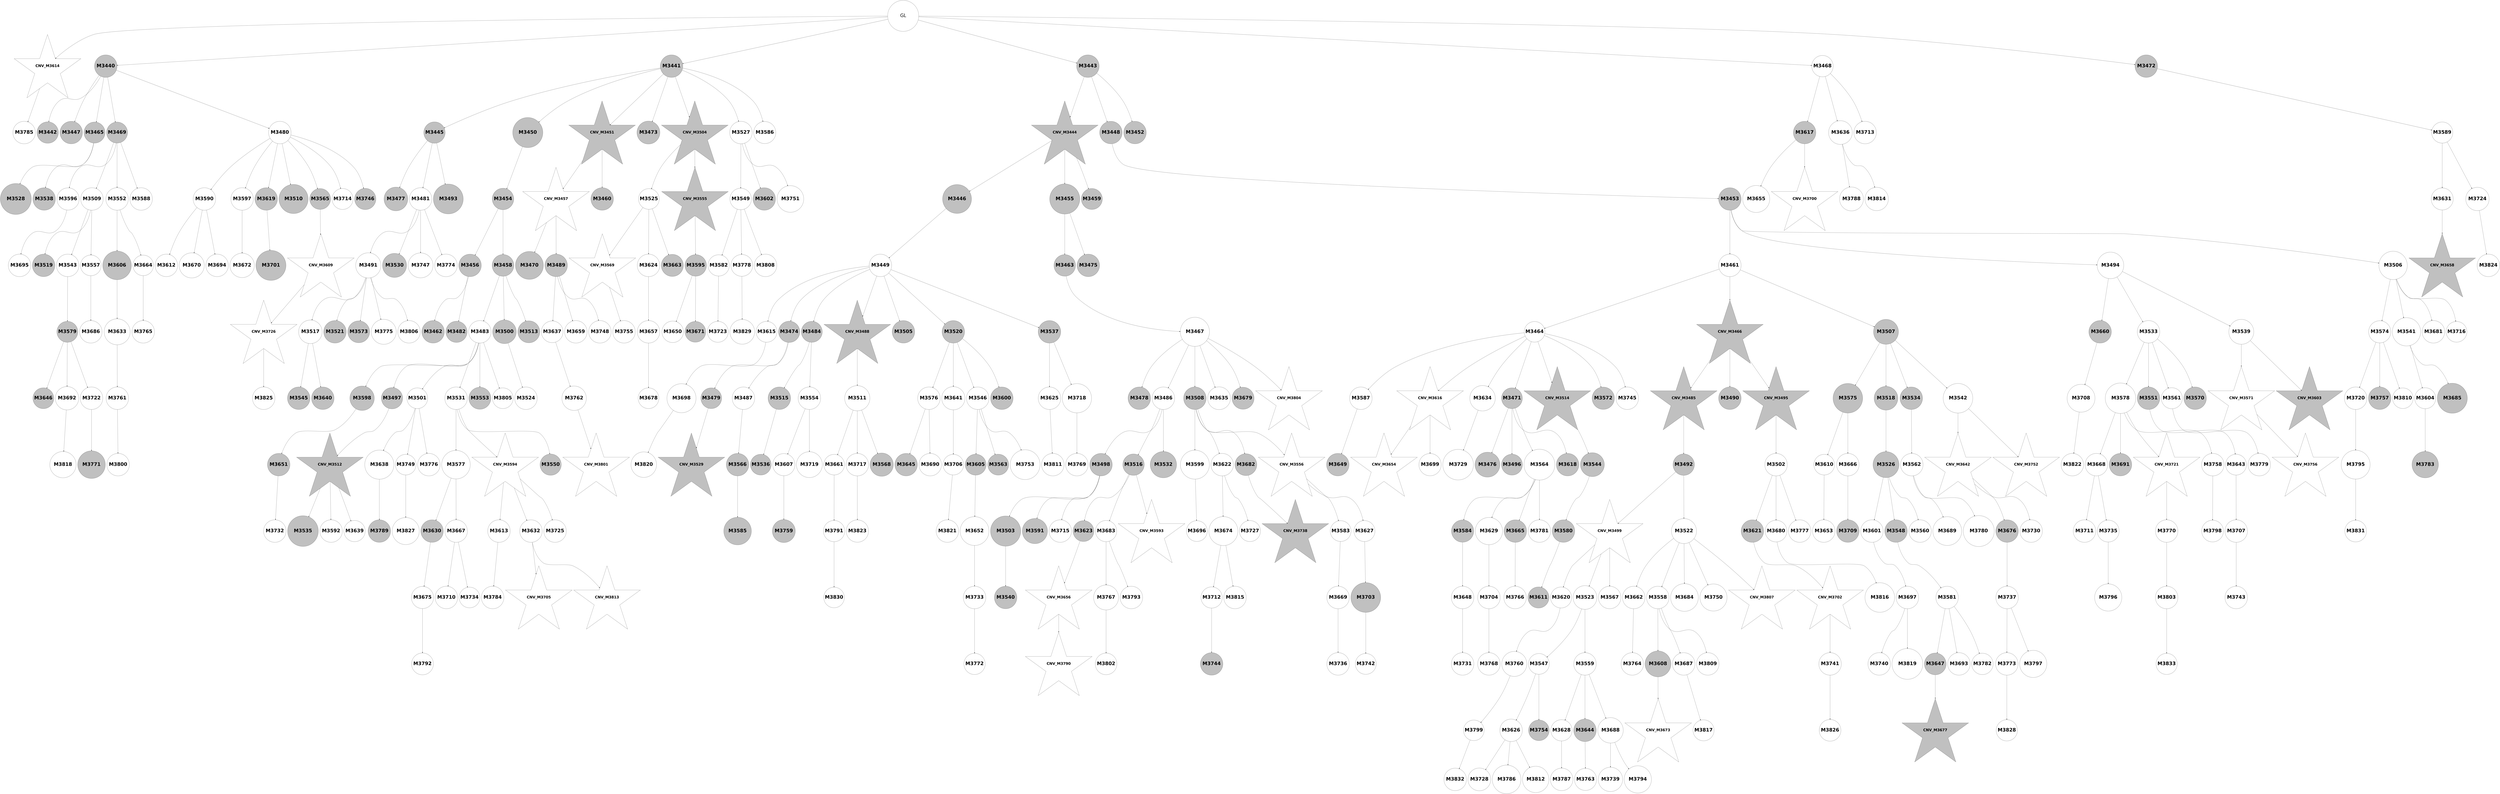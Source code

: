 digraph G { 
3584 -> 3603;
3587 -> 3773;
3589 -> 3774;
3592 -> 3738;
3592 -> 3775;
3592 -> 3828;
3593 -> 3628;
3593 -> 3684;
3594 -> 3663;
3594 -> 3708;
3595 -> 3648;
3595 -> 3685;
3596 -> 3686;
3596 -> 3709;
3596 -> 3739;
3596 -> 3776;
3597 -> 3664;
3597 -> 3710;
3597 -> 3740;
3598 -> 3629;
3599 -> 3665;
3599 -> 3711;
3599 -> 3800;
3600 -> 3741;
3601 -> 3687;
3602 -> 3666;
3605 -> 3667;
3607 -> 3649;
3607 -> 3742;
3608 -> 3630;
3608 -> 3688;
3608 -> 3712;
3612 -> 3631;
3612 -> 3650;
3612 -> 3743;
3613 -> 3668;
3613 -> 3689;
3614 -> 3713;
3615 -> 3690;
3616 -> 3669;
3617 -> 3714;
3619 -> 3715;
3622 -> 3801;
3623 -> 3670;
3624 -> 3651;
3625 -> 3777;
3626 -> 3691;
3627 -> 3744;
3628 -> 3671;
3631 -> 3802;
3632 -> 3803;
3633 -> 3716;
3634 -> 3672;
3634 -> 3717;
3635 -> 3673;
3635 -> 3718;
3637 -> 3719;
3638 -> 3778;
3639 -> 3720;
3640 -> 3692;
3640 -> 3745;
3641 -> 3674;
3642 -> 3675;
3643 -> 3829;
3644 -> 3746;
3644 -> 3804;
3644 -> 3830;
3645 -> 3721;
3646 -> 3805;
3647 -> 3722;
3648 -> 3693;
3649 -> 3676;
3650 -> 3723;
3650 -> 3831;
3651 -> 3779;
3652 -> 3747;
3654 -> 3806;
3654 -> 3832;
3655 -> 3780;
3656 -> 3807;
3659 -> 3724;
3660 -> 3694;
3660 -> 3748;
3661 -> 3725;
3662 -> 3781;
3665 -> 3695;
3666 -> 3749;
3669 -> 3750;
3670 -> 3751;
3674 -> 3808;
3675 -> 3696;
3678 -> 3726;
3679 -> 3809;
3680 -> 3782;
3682 -> 3783;
3683 -> 3784;
3684 -> 3727;
3685 -> 3728;
3685 -> 3752;
3686 -> 3729;
3686 -> 3753;
3687 -> 3754;
3692 -> 3730;
3692 -> 3833;
3693 -> 3810;
3694 -> 3755;
3698 -> 3834;
3700 -> 3756;
3701 -> 3785;
3701 -> 3811;
3705 -> 3835;
3706 -> 3757;
3706 -> 3812;
3710 -> 3836;
3715 -> 3758;
3715 -> 3837;
3716 -> 3838;
3720 -> 3759;
3721 -> 3760;
3722 -> 3786;
3724 -> 3839;
3725 -> 3761;
3726 -> 3840;
3730 -> 3762;
3735 -> 3841;
3736 -> 3787;
3738 -> 3813;
3739 -> 3788;
3740 -> 3789;
3742 -> 3842;
3744 -> 3843;
3751 -> 3790;
3753 -> 3814;
3755 -> 3791;
3755 -> 3815;
3759 -> 3844;
3767 -> 3845;
3776 -> 3816;
3778 -> 3817;
3779 -> 3818;
3780 -> 3819;
3785 -> 3820;
3788 -> 3821;
3791 -> 3846;
3796 -> 3847;
3809 -> 3848;
3813 -> 3849;
3817 -> 3850;
3821 -> 3851;
3457 -> 3458;
3457 -> 3459;
3457 -> 3461;
3457 -> 3486;
3457 -> 3490;
3457 -> 3632;
3458 -> 3460;
3458 -> 3465;
3458 -> 3483;
3458 -> 3487;
3458 -> 3498;
3459 -> 3463;
3459 -> 3468;
3459 -> 3469;
3459 -> 3491;
3459 -> 3522;
3459 -> 3545;
3459 -> 3604;
3461 -> 3462;
3461 -> 3466;
3461 -> 3470;
3462 -> 3464;
3462 -> 3473;
3462 -> 3477;
3463 -> 3495;
3463 -> 3499;
3463 -> 3511;
3464 -> 3467;
3466 -> 3471;
3467 -> 3492;
3467 -> 3502;
3467 -> 3506;
3467 -> 3523;
3467 -> 3538;
3467 -> 3555;
3467 -> 3633;
3468 -> 3472;
3469 -> 3475;
3469 -> 3478;
3471 -> 3479;
3471 -> 3512;
3471 -> 3524;
3472 -> 3474;
3472 -> 3476;
3473 -> 3481;
3473 -> 3493;
3474 -> 3480;
3474 -> 3500;
3475 -> 3488;
3475 -> 3507;
3476 -> 3501;
3476 -> 3518;
3476 -> 3531;
3479 -> 3482;
3479 -> 3484;
3479 -> 3525;
3481 -> 3485;
3482 -> 3489;
3482 -> 3532;
3482 -> 3590;
3482 -> 3605;
3482 -> 3634;
3482 -> 3652;
3482 -> 3763;
3483 -> 3546;
3483 -> 3556;
3484 -> 3503;
3484 -> 3508;
3484 -> 3513;
3485 -> 3496;
3485 -> 3504;
3485 -> 3526;
3485 -> 3653;
3485 -> 3697;
3485 -> 3822;
3486 -> 3635;
3486 -> 3654;
3486 -> 3731;
3487 -> 3527;
3487 -> 3570;
3487 -> 3606;
3487 -> 3614;
3489 -> 3494;
3489 -> 3514;
3489 -> 3582;
3489 -> 3636;
3490 -> 3607;
3492 -> 3497;
3492 -> 3505;
3497 -> 3547;
3498 -> 3528;
3498 -> 3583;
3498 -> 3608;
3498 -> 3615;
3498 -> 3637;
3498 -> 3732;
3498 -> 3764;
3499 -> 3509;
3499 -> 3548;
3499 -> 3765;
3499 -> 3792;
3501 -> 3515;
3501 -> 3519;
3501 -> 3549;
3501 -> 3571;
3501 -> 3616;
3501 -> 3823;
3502 -> 3533;
3502 -> 3572;
3503 -> 3510;
3504 -> 3516;
3504 -> 3534;
3504 -> 3550;
3505 -> 3584;
3506 -> 3529;
3507 -> 3655;
3507 -> 3677;
3507 -> 3766;
3509 -> 3535;
3509 -> 3539;
3509 -> 3591;
3509 -> 3793;
3509 -> 3824;
3510 -> 3517;
3510 -> 3540;
3512 -> 3551;
3512 -> 3557;
3512 -> 3678;
3513 -> 3520;
3515 -> 3530;
3516 -> 3521;
3516 -> 3609;
3516 -> 3733;
3517 -> 3541;
3517 -> 3585;
3517 -> 3638;
3518 -> 3542;
3519 -> 3656;
3519 -> 3767;
3519 -> 3794;
3520 -> 3639;
3520 -> 3698;
3520 -> 3795;
3521 -> 3558;
3522 -> 3543;
3522 -> 3573;
3524 -> 3559;
3524 -> 3592;
3524 -> 3699;
3524 -> 3734;
3525 -> 3536;
3525 -> 3552;
3525 -> 3560;
3525 -> 3593;
3526 -> 3574;
3526 -> 3617;
3526 -> 3640;
3526 -> 3700;
3527 -> 3537;
3527 -> 3561;
3527 -> 3575;
3529 -> 3586;
3529 -> 3679;
3529 -> 3735;
3530 -> 3553;
3530 -> 3610;
3530 -> 3657;
3532 -> 3562;
3533 -> 3554;
3534 -> 3611;
3534 -> 3641;
3534 -> 3701;
3535 -> 3563;
3535 -> 3658;
3536 -> 3544;
3538 -> 3564;
3538 -> 3594;
3538 -> 3618;
3538 -> 3659;
3540 -> 3576;
3540 -> 3680;
3540 -> 3702;
3540 -> 3768;
3540 -> 3825;
3541 -> 3565;
3541 -> 3577;
3543 -> 3587;
3543 -> 3642;
3543 -> 3681;
3544 -> 3566;
3544 -> 3578;
3544 -> 3619;
3545 -> 3567;
3545 -> 3620;
3545 -> 3769;
3549 -> 3568;
3549 -> 3595;
3549 -> 3612;
3551 -> 3569;
3551 -> 3579;
3551 -> 3588;
3551 -> 3596;
3552 -> 3580;
3555 -> 3643;
3555 -> 3736;
3557 -> 3589;
3557 -> 3621;
3559 -> 3622;
3559 -> 3703;
3560 -> 3660;
3560 -> 3770;
3561 -> 3597;
3562 -> 3598;
3564 -> 3581;
3564 -> 3623;
3564 -> 3771;
3565 -> 3644;
3565 -> 3772;
3566 -> 3599;
3567 -> 3600;
3567 -> 3796;
3567 -> 3826;
3569 -> 3661;
3570 -> 3624;
3570 -> 3682;
3572 -> 3625;
3572 -> 3737;
3573 -> 3613;
3574 -> 3601;
3574 -> 3645;
3575 -> 3704;
3576 -> 3626;
3576 -> 3705;
3576 -> 3827;
3577 -> 3646;
3577 -> 3662;
3577 -> 3706;
3579 -> 3797;
3580 -> 3707;
3580 -> 3798;
3582 -> 3602;
3582 -> 3647;
3582 -> 3683;
3582 -> 3799;
3583 -> 3627;
3457 [label="GL" fontname="arial-bold" fontsize=56 width=5 height=5];
3458 [shape=circle style=filled fillcolor=grey fontname="helvetica-bold" fontsize=56 label="M3440" width=0.66 height=2 ];
3459 [shape=circle style=filled fillcolor=grey fontname="helvetica-bold" fontsize=56 label="M3441" width=1.51 height=2 ];
3460 [shape=circle style=filled fillcolor=grey fontname="helvetica-bold" fontsize=56 label="M3442" width=2.44 height=2 ];
3461 [shape=circle style=filled fillcolor=grey fontname="helvetica-bold" fontsize=56 label="M3443" width=0.08 height=2 ];
3462 [shape=star style=filled fillcolor=grey fontname="helvetica-bold" fontsize=42 label="CNV_M3444"];
3463 [shape=circle style=filled fillcolor=grey fontname="helvetica-bold" fontsize=56 label="M3445" width=2.51 height=2 ];
3464 [shape=circle style=filled fillcolor=grey fontname="helvetica-bold" fontsize=56 label="M3446" width=4.65 height=2 ];
3465 [shape=circle style=filled fillcolor=grey fontname="helvetica-bold" fontsize=56 label="M3447" width=0.78 height=2 ];
3466 [shape=circle style=filled fillcolor=grey fontname="helvetica-bold" fontsize=56 label="M3448" width=0.91 height=2 ];
3467 [shape=circle style=filled fillcolor=white fontname="helvetica-bold" fontsize=56 label="M3449" width=0.95 height=2 ];
3468 [shape=circle style=filled fillcolor=grey fontname="helvetica-bold" fontsize=56 label="M3450" width=4.85 height=2 ];
3469 [shape=star style=filled fillcolor=grey fontname="helvetica-bold" fontsize=42 label="CNV_M3451"];
3470 [shape=circle style=filled fillcolor=grey fontname="helvetica-bold" fontsize=56 label="M3452" width=1.99 height=2 ];
3471 [shape=circle style=filled fillcolor=grey fontname="helvetica-bold" fontsize=56 label="M3453" width=2 height=2 ];
3472 [shape=circle style=filled fillcolor=grey fontname="helvetica-bold" fontsize=56 label="M3454" width=2.42 height=2 ];
3473 [shape=circle style=filled fillcolor=grey fontname="helvetica-bold" fontsize=56 label="M3455" width=4.85 height=2 ];
3474 [shape=circle style=filled fillcolor=grey fontname="helvetica-bold" fontsize=56 label="M3456" width=1.26 height=2 ];
3475 [shape=star style=filled fillcolor=white fontname="helvetica-bold" fontsize=42 label="CNV_M3457"];
3476 [shape=circle style=filled fillcolor=grey fontname="helvetica-bold" fontsize=56 label="M3458" width=2.29 height=2 ];
3477 [shape=circle style=filled fillcolor=grey fontname="helvetica-bold" fontsize=56 label="M3459" width=2.81 height=2 ];
3478 [shape=circle style=filled fillcolor=grey fontname="helvetica-bold" fontsize=56 label="M3460" width=0.33 height=2 ];
3479 [shape=circle style=filled fillcolor=white fontname="helvetica-bold" fontsize=56 label="M3461" width=1.14 height=2 ];
3480 [shape=circle style=filled fillcolor=grey fontname="helvetica-bold" fontsize=56 label="M3462" width=1.46 height=2 ];
3481 [shape=circle style=filled fillcolor=grey fontname="helvetica-bold" fontsize=56 label="M3463" width=2.38 height=2 ];
3482 [shape=circle style=filled fillcolor=white fontname="helvetica-bold" fontsize=56 label="M3464" width=3.16 height=2 ];
3483 [shape=circle style=filled fillcolor=grey fontname="helvetica-bold" fontsize=56 label="M3465" width=2.73 height=2 ];
3484 [shape=star style=filled fillcolor=grey fontname="helvetica-bold" fontsize=42 label="CNV_M3466"];
3485 [shape=circle style=filled fillcolor=white fontname="helvetica-bold" fontsize=56 label="M3467" width=4.69 height=2 ];
3486 [shape=circle style=filled fillcolor=white fontname="helvetica-bold" fontsize=56 label="M3468" width=2.47 height=2 ];
3487 [shape=circle style=filled fillcolor=grey fontname="helvetica-bold" fontsize=56 label="M3469" width=2.8 height=2 ];
3488 [shape=circle style=filled fillcolor=grey fontname="helvetica-bold" fontsize=56 label="M3470" width=4.5 height=2 ];
3489 [shape=circle style=filled fillcolor=grey fontname="helvetica-bold" fontsize=56 label="M3471" width=2.95 height=2 ];
3490 [shape=circle style=filled fillcolor=grey fontname="helvetica-bold" fontsize=56 label="M3472" width=1.04 height=2 ];
3491 [shape=circle style=filled fillcolor=grey fontname="helvetica-bold" fontsize=56 label="M3473" width=3.7 height=2 ];
3492 [shape=circle style=filled fillcolor=grey fontname="helvetica-bold" fontsize=56 label="M3474" width=2.56 height=2 ];
3493 [shape=circle style=filled fillcolor=grey fontname="helvetica-bold" fontsize=56 label="M3475" width=0.17 height=2 ];
3494 [shape=circle style=filled fillcolor=grey fontname="helvetica-bold" fontsize=56 label="M3476" width=4.01 height=2 ];
3495 [shape=circle style=filled fillcolor=grey fontname="helvetica-bold" fontsize=56 label="M3477" width=3.82 height=2 ];
3496 [shape=circle style=filled fillcolor=grey fontname="helvetica-bold" fontsize=56 label="M3478" width=0.97 height=2 ];
3497 [shape=circle style=filled fillcolor=grey fontname="helvetica-bold" fontsize=56 label="M3479" width=3.04 height=2 ];
3498 [shape=circle style=filled fillcolor=white fontname="helvetica-bold" fontsize=56 label="M3480" width=1.46 height=2 ];
3499 [shape=circle style=filled fillcolor=white fontname="helvetica-bold" fontsize=56 label="M3481" width=0.01 height=2 ];
3500 [shape=circle style=filled fillcolor=grey fontname="helvetica-bold" fontsize=56 label="M3482" width=3.42 height=2 ];
3501 [shape=circle style=filled fillcolor=white fontname="helvetica-bold" fontsize=56 label="M3483" width=1.49 height=2 ];
3502 [shape=circle style=filled fillcolor=grey fontname="helvetica-bold" fontsize=56 label="M3484" width=2.86 height=2 ];
3503 [shape=star style=filled fillcolor=grey fontname="helvetica-bold" fontsize=42 label="CNV_M3485"];
3504 [shape=circle style=filled fillcolor=white fontname="helvetica-bold" fontsize=56 label="M3486" width=0.57 height=2 ];
3505 [shape=circle style=filled fillcolor=white fontname="helvetica-bold" fontsize=56 label="M3487" width=0.31 height=2 ];
3506 [shape=star style=filled fillcolor=grey fontname="helvetica-bold" fontsize=42 label="CNV_M3488"];
3507 [shape=circle style=filled fillcolor=grey fontname="helvetica-bold" fontsize=56 label="M3489" width=0.87 height=2 ];
3508 [shape=circle style=filled fillcolor=grey fontname="helvetica-bold" fontsize=56 label="M3490" width=0.58 height=2 ];
3509 [shape=circle style=filled fillcolor=white fontname="helvetica-bold" fontsize=56 label="M3491" width=4.05 height=2 ];
3510 [shape=circle style=filled fillcolor=grey fontname="helvetica-bold" fontsize=56 label="M3492" width=2.45 height=2 ];
3511 [shape=circle style=filled fillcolor=grey fontname="helvetica-bold" fontsize=56 label="M3493" width=4.8 height=2 ];
3512 [shape=circle style=filled fillcolor=white fontname="helvetica-bold" fontsize=56 label="M3494" width=4.28 height=2 ];
3513 [shape=star style=filled fillcolor=grey fontname="helvetica-bold" fontsize=42 label="CNV_M3495"];
3514 [shape=circle style=filled fillcolor=grey fontname="helvetica-bold" fontsize=56 label="M3496" width=2.83 height=2 ];
3515 [shape=circle style=filled fillcolor=grey fontname="helvetica-bold" fontsize=56 label="M3497" width=2.58 height=2 ];
3516 [shape=circle style=filled fillcolor=grey fontname="helvetica-bold" fontsize=56 label="M3498" width=0.72 height=2 ];
3517 [shape=star style=filled fillcolor=white fontname="helvetica-bold" fontsize=42 label="CNV_M3499"];
3518 [shape=circle style=filled fillcolor=grey fontname="helvetica-bold" fontsize=56 label="M3500" width=3.81 height=2 ];
3519 [shape=circle style=filled fillcolor=white fontname="helvetica-bold" fontsize=56 label="M3501" width=3.34 height=2 ];
3520 [shape=circle style=filled fillcolor=white fontname="helvetica-bold" fontsize=56 label="M3502" width=1.97 height=2 ];
3521 [shape=circle style=filled fillcolor=grey fontname="helvetica-bold" fontsize=56 label="M3503" width=4.86 height=2 ];
3522 [shape=star style=filled fillcolor=grey fontname="helvetica-bold" fontsize=42 label="CNV_M3504"];
3523 [shape=circle style=filled fillcolor=grey fontname="helvetica-bold" fontsize=56 label="M3505" width=0.35 height=2 ];
3524 [shape=circle style=filled fillcolor=white fontname="helvetica-bold" fontsize=56 label="M3506" width=4.57 height=2 ];
3525 [shape=circle style=filled fillcolor=grey fontname="helvetica-bold" fontsize=56 label="M3507" width=4.02 height=2 ];
3526 [shape=circle style=filled fillcolor=grey fontname="helvetica-bold" fontsize=56 label="M3508" width=1.55 height=2 ];
3527 [shape=circle style=filled fillcolor=white fontname="helvetica-bold" fontsize=56 label="M3509" width=0.14 height=2 ];
3528 [shape=circle style=filled fillcolor=grey fontname="helvetica-bold" fontsize=56 label="M3510" width=4.69 height=2 ];
3529 [shape=circle style=filled fillcolor=white fontname="helvetica-bold" fontsize=56 label="M3511" width=4.06 height=2 ];
3530 [shape=star style=filled fillcolor=grey fontname="helvetica-bold" fontsize=42 label="CNV_M3512"];
3531 [shape=circle style=filled fillcolor=grey fontname="helvetica-bold" fontsize=56 label="M3513" width=2.19 height=2 ];
3532 [shape=star style=filled fillcolor=grey fontname="helvetica-bold" fontsize=42 label="CNV_M3514"];
3533 [shape=circle style=filled fillcolor=grey fontname="helvetica-bold" fontsize=56 label="M3515" width=0.95 height=2 ];
3534 [shape=circle style=filled fillcolor=grey fontname="helvetica-bold" fontsize=56 label="M3516" width=2.47 height=2 ];
3535 [shape=circle style=filled fillcolor=white fontname="helvetica-bold" fontsize=56 label="M3517" width=3.79 height=2 ];
3536 [shape=circle style=filled fillcolor=grey fontname="helvetica-bold" fontsize=56 label="M3518" width=3.82 height=2 ];
3537 [shape=circle style=filled fillcolor=grey fontname="helvetica-bold" fontsize=56 label="M3519" width=1.62 height=2 ];
3538 [shape=circle style=filled fillcolor=grey fontname="helvetica-bold" fontsize=56 label="M3520" width=1.19 height=2 ];
3539 [shape=circle style=filled fillcolor=grey fontname="helvetica-bold" fontsize=56 label="M3521" width=0.4 height=2 ];
3540 [shape=circle style=filled fillcolor=white fontname="helvetica-bold" fontsize=56 label="M3522" width=4.03 height=2 ];
3541 [shape=circle style=filled fillcolor=white fontname="helvetica-bold" fontsize=56 label="M3523" width=3.82 height=2 ];
3542 [shape=circle style=filled fillcolor=white fontname="helvetica-bold" fontsize=56 label="M3524" width=0.53 height=2 ];
3543 [shape=circle style=filled fillcolor=white fontname="helvetica-bold" fontsize=56 label="M3525" width=3.14 height=2 ];
3544 [shape=circle style=filled fillcolor=grey fontname="helvetica-bold" fontsize=56 label="M3526" width=4.18 height=2 ];
3545 [shape=circle style=filled fillcolor=white fontname="helvetica-bold" fontsize=56 label="M3527" width=0.4 height=2 ];
3546 [shape=circle style=filled fillcolor=grey fontname="helvetica-bold" fontsize=56 label="M3528" width=4.99 height=2 ];
3547 [shape=star style=filled fillcolor=grey fontname="helvetica-bold" fontsize=42 label="CNV_M3529"];
3548 [shape=circle style=filled fillcolor=grey fontname="helvetica-bold" fontsize=56 label="M3530" width=3.88 height=2 ];
3549 [shape=circle style=filled fillcolor=white fontname="helvetica-bold" fontsize=56 label="M3531" width=1.27 height=2 ];
3550 [shape=circle style=filled fillcolor=grey fontname="helvetica-bold" fontsize=56 label="M3532" width=4.24 height=2 ];
3551 [shape=circle style=filled fillcolor=white fontname="helvetica-bold" fontsize=56 label="M3533" width=0.43 height=2 ];
3552 [shape=circle style=filled fillcolor=grey fontname="helvetica-bold" fontsize=56 label="M3534" width=0.91 height=2 ];
3553 [shape=circle style=filled fillcolor=grey fontname="helvetica-bold" fontsize=56 label="M3535" width=4.94 height=2 ];
3554 [shape=circle style=filled fillcolor=grey fontname="helvetica-bold" fontsize=56 label="M3536" width=3 height=2 ];
3555 [shape=circle style=filled fillcolor=grey fontname="helvetica-bold" fontsize=56 label="M3537" width=1.49 height=2 ];
3556 [shape=circle style=filled fillcolor=grey fontname="helvetica-bold" fontsize=56 label="M3538" width=0.63 height=2 ];
3557 [shape=circle style=filled fillcolor=white fontname="helvetica-bold" fontsize=56 label="M3539" width=4.02 height=2 ];
3558 [shape=circle style=filled fillcolor=grey fontname="helvetica-bold" fontsize=56 label="M3540" width=1.71 height=2 ];
3559 [shape=circle style=filled fillcolor=white fontname="helvetica-bold" fontsize=56 label="M3541" width=4.55 height=2 ];
3560 [shape=circle style=filled fillcolor=white fontname="helvetica-bold" fontsize=56 label="M3542" width=4.77 height=2 ];
3561 [shape=circle style=filled fillcolor=white fontname="helvetica-bold" fontsize=56 label="M3543" width=1.39 height=2 ];
3562 [shape=circle style=filled fillcolor=grey fontname="helvetica-bold" fontsize=56 label="M3544" width=3.85 height=2 ];
3563 [shape=circle style=filled fillcolor=grey fontname="helvetica-bold" fontsize=56 label="M3545" width=0.22 height=2 ];
3564 [shape=circle style=filled fillcolor=white fontname="helvetica-bold" fontsize=56 label="M3546" width=1.46 height=2 ];
3565 [shape=circle style=filled fillcolor=white fontname="helvetica-bold" fontsize=56 label="M3547" width=3 height=2 ];
3566 [shape=circle style=filled fillcolor=grey fontname="helvetica-bold" fontsize=56 label="M3548" width=1.87 height=2 ];
3567 [shape=circle style=filled fillcolor=white fontname="helvetica-bold" fontsize=56 label="M3549" width=2.42 height=2 ];
3568 [shape=circle style=filled fillcolor=grey fontname="helvetica-bold" fontsize=56 label="M3550" width=3.42 height=2 ];
3569 [shape=circle style=filled fillcolor=grey fontname="helvetica-bold" fontsize=56 label="M3551" width=1.31 height=2 ];
3570 [shape=circle style=filled fillcolor=white fontname="helvetica-bold" fontsize=56 label="M3552" width=1.56 height=2 ];
3571 [shape=circle style=filled fillcolor=grey fontname="helvetica-bold" fontsize=56 label="M3553" width=2.16 height=2 ];
3572 [shape=circle style=filled fillcolor=white fontname="helvetica-bold" fontsize=56 label="M3554" width=1.86 height=2 ];
3573 [shape=star style=filled fillcolor=grey fontname="helvetica-bold" fontsize=42 label="CNV_M3555"];
3574 [shape=star style=filled fillcolor=white fontname="helvetica-bold" fontsize=42 label="CNV_M3556"];
3575 [shape=circle style=filled fillcolor=white fontname="helvetica-bold" fontsize=56 label="M3557" width=3.21 height=2 ];
3576 [shape=circle style=filled fillcolor=white fontname="helvetica-bold" fontsize=56 label="M3558" width=0.16 height=2 ];
3577 [shape=circle style=filled fillcolor=white fontname="helvetica-bold" fontsize=56 label="M3559" width=1.42 height=2 ];
3578 [shape=circle style=filled fillcolor=white fontname="helvetica-bold" fontsize=56 label="M3560" width=1 height=2 ];
3579 [shape=circle style=filled fillcolor=white fontname="helvetica-bold" fontsize=56 label="M3561" width=2.73 height=2 ];
3580 [shape=circle style=filled fillcolor=white fontname="helvetica-bold" fontsize=56 label="M3562" width=0.73 height=2 ];
3581 [shape=circle style=filled fillcolor=grey fontname="helvetica-bold" fontsize=56 label="M3563" width=2.83 height=2 ];
3582 [shape=circle style=filled fillcolor=white fontname="helvetica-bold" fontsize=56 label="M3564" width=4.97 height=2 ];
3583 [shape=circle style=filled fillcolor=grey fontname="helvetica-bold" fontsize=56 label="M3565" width=2.97 height=2 ];
3584 [shape=circle style=filled fillcolor=grey fontname="helvetica-bold" fontsize=56 label="M3566" width=1.24 height=2 ];
3585 [shape=circle style=filled fillcolor=white fontname="helvetica-bold" fontsize=56 label="M3567" width=1.98 height=2 ];
3586 [shape=circle style=filled fillcolor=grey fontname="helvetica-bold" fontsize=56 label="M3568" width=3.75 height=2 ];
3587 [shape=star style=filled fillcolor=white fontname="helvetica-bold" fontsize=42 label="CNV_M3569"];
3588 [shape=circle style=filled fillcolor=grey fontname="helvetica-bold" fontsize=56 label="M3570" width=0.8 height=2 ];
3589 [shape=star style=filled fillcolor=white fontname="helvetica-bold" fontsize=42 label="CNV_M3571"];
3590 [shape=circle style=filled fillcolor=grey fontname="helvetica-bold" fontsize=56 label="M3572" width=2.07 height=2 ];
3591 [shape=circle style=filled fillcolor=grey fontname="helvetica-bold" fontsize=56 label="M3573" width=2.24 height=2 ];
3592 [shape=circle style=filled fillcolor=white fontname="helvetica-bold" fontsize=56 label="M3574" width=2.12 height=2 ];
3593 [shape=circle style=filled fillcolor=grey fontname="helvetica-bold" fontsize=56 label="M3575" width=4.76 height=2 ];
3594 [shape=circle style=filled fillcolor=white fontname="helvetica-bold" fontsize=56 label="M3576" width=1.18 height=2 ];
3595 [shape=circle style=filled fillcolor=white fontname="helvetica-bold" fontsize=56 label="M3577" width=4.6 height=2 ];
3596 [shape=circle style=filled fillcolor=white fontname="helvetica-bold" fontsize=56 label="M3578" width=4.9 height=2 ];
3597 [shape=circle style=filled fillcolor=grey fontname="helvetica-bold" fontsize=56 label="M3579" width=2.82 height=2 ];
3598 [shape=circle style=filled fillcolor=grey fontname="helvetica-bold" fontsize=56 label="M3580" width=0.81 height=2 ];
3599 [shape=circle style=filled fillcolor=white fontname="helvetica-bold" fontsize=56 label="M3581" width=1.49 height=2 ];
3600 [shape=circle style=filled fillcolor=white fontname="helvetica-bold" fontsize=56 label="M3582" width=2.57 height=2 ];
3601 [shape=circle style=filled fillcolor=white fontname="helvetica-bold" fontsize=56 label="M3583" width=3.02 height=2 ];
3602 [shape=circle style=filled fillcolor=grey fontname="helvetica-bold" fontsize=56 label="M3584" width=2.1 height=2 ];
3603 [shape=circle style=filled fillcolor=grey fontname="helvetica-bold" fontsize=56 label="M3585" width=4.45 height=2 ];
3604 [shape=circle style=filled fillcolor=white fontname="helvetica-bold" fontsize=56 label="M3586" width=2.14 height=2 ];
3605 [shape=circle style=filled fillcolor=white fontname="helvetica-bold" fontsize=56 label="M3587" width=0 height=2 ];
3606 [shape=circle style=filled fillcolor=white fontname="helvetica-bold" fontsize=56 label="M3588" width=0.12 height=2 ];
3607 [shape=circle style=filled fillcolor=white fontname="helvetica-bold" fontsize=56 label="M3589" width=2.65 height=2 ];
3608 [shape=circle style=filled fillcolor=white fontname="helvetica-bold" fontsize=56 label="M3590" width=1.65 height=2 ];
3609 [shape=circle style=filled fillcolor=grey fontname="helvetica-bold" fontsize=56 label="M3591" width=4.05 height=2 ];
3610 [shape=circle style=filled fillcolor=white fontname="helvetica-bold" fontsize=56 label="M3592" width=0.26 height=2 ];
3611 [shape=star style=filled fillcolor=white fontname="helvetica-bold" fontsize=42 label="CNV_M3593"];
3612 [shape=star style=filled fillcolor=white fontname="helvetica-bold" fontsize=42 label="CNV_M3594"];
3613 [shape=circle style=filled fillcolor=grey fontname="helvetica-bold" fontsize=56 label="M3595" width=2.39 height=2 ];
3614 [shape=circle style=filled fillcolor=white fontname="helvetica-bold" fontsize=56 label="M3596" width=2.09 height=2 ];
3615 [shape=circle style=filled fillcolor=white fontname="helvetica-bold" fontsize=56 label="M3597" width=1.19 height=2 ];
3616 [shape=circle style=filled fillcolor=grey fontname="helvetica-bold" fontsize=56 label="M3598" width=3.93 height=2 ];
3617 [shape=circle style=filled fillcolor=white fontname="helvetica-bold" fontsize=56 label="M3599" width=4.67 height=2 ];
3618 [shape=circle style=filled fillcolor=grey fontname="helvetica-bold" fontsize=56 label="M3600" width=1.74 height=2 ];
3619 [shape=circle style=filled fillcolor=white fontname="helvetica-bold" fontsize=56 label="M3601" width=1.76 height=2 ];
3620 [shape=circle style=filled fillcolor=grey fontname="helvetica-bold" fontsize=56 label="M3602" width=0.59 height=2 ];
3621 [shape=star style=filled fillcolor=grey fontname="helvetica-bold" fontsize=42 label="CNV_M3603"];
3622 [shape=circle style=filled fillcolor=white fontname="helvetica-bold" fontsize=56 label="M3604" width=2.81 height=2 ];
3623 [shape=circle style=filled fillcolor=grey fontname="helvetica-bold" fontsize=56 label="M3605" width=2.88 height=2 ];
3624 [shape=circle style=filled fillcolor=grey fontname="helvetica-bold" fontsize=56 label="M3606" width=4.61 height=2 ];
3625 [shape=circle style=filled fillcolor=white fontname="helvetica-bold" fontsize=56 label="M3607" width=2.13 height=2 ];
3626 [shape=circle style=filled fillcolor=grey fontname="helvetica-bold" fontsize=56 label="M3608" width=4.17 height=2 ];
3627 [shape=star style=filled fillcolor=white fontname="helvetica-bold" fontsize=42 label="CNV_M3609"];
3628 [shape=circle style=filled fillcolor=white fontname="helvetica-bold" fontsize=56 label="M3610" width=3.17 height=2 ];
3629 [shape=circle style=filled fillcolor=grey fontname="helvetica-bold" fontsize=56 label="M3611" width=2.71 height=2 ];
3630 [shape=circle style=filled fillcolor=white fontname="helvetica-bold" fontsize=56 label="M3612" width=1.86 height=2 ];
3631 [shape=circle style=filled fillcolor=white fontname="helvetica-bold" fontsize=56 label="M3613" width=1.39 height=2 ];
3632 [shape=star style=filled fillcolor=white fontname="helvetica-bold" fontsize=42 label="CNV_M3614"];
3633 [shape=circle style=filled fillcolor=white fontname="helvetica-bold" fontsize=56 label="M3615" width=2.96 height=2 ];
3634 [shape=star style=filled fillcolor=white fontname="helvetica-bold" fontsize=42 label="CNV_M3616"];
3635 [shape=circle style=filled fillcolor=grey fontname="helvetica-bold" fontsize=56 label="M3617" width=0.19 height=2 ];
3636 [shape=circle style=filled fillcolor=grey fontname="helvetica-bold" fontsize=56 label="M3618" width=1.3 height=2 ];
3637 [shape=circle style=filled fillcolor=grey fontname="helvetica-bold" fontsize=56 label="M3619" width=0.84 height=2 ];
3638 [shape=circle style=filled fillcolor=white fontname="helvetica-bold" fontsize=56 label="M3620" width=3.38 height=2 ];
3639 [shape=circle style=filled fillcolor=grey fontname="helvetica-bold" fontsize=56 label="M3621" width=0.31 height=2 ];
3640 [shape=circle style=filled fillcolor=white fontname="helvetica-bold" fontsize=56 label="M3622" width=0.11 height=2 ];
3641 [shape=circle style=filled fillcolor=grey fontname="helvetica-bold" fontsize=56 label="M3623" width=2.96 height=2 ];
3642 [shape=circle style=filled fillcolor=white fontname="helvetica-bold" fontsize=56 label="M3624" width=0.12 height=2 ];
3643 [shape=circle style=filled fillcolor=white fontname="helvetica-bold" fontsize=56 label="M3625" width=0.41 height=2 ];
3644 [shape=circle style=filled fillcolor=white fontname="helvetica-bold" fontsize=56 label="M3626" width=0.52 height=2 ];
3645 [shape=circle style=filled fillcolor=white fontname="helvetica-bold" fontsize=56 label="M3627" width=2.81 height=2 ];
3646 [shape=circle style=filled fillcolor=white fontname="helvetica-bold" fontsize=56 label="M3628" width=2.57 height=2 ];
3647 [shape=circle style=filled fillcolor=white fontname="helvetica-bold" fontsize=56 label="M3629" width=4.39 height=2 ];
3648 [shape=circle style=filled fillcolor=grey fontname="helvetica-bold" fontsize=56 label="M3630" width=1.51 height=2 ];
3649 [shape=circle style=filled fillcolor=white fontname="helvetica-bold" fontsize=56 label="M3631" width=2.15 height=2 ];
3650 [shape=circle style=filled fillcolor=white fontname="helvetica-bold" fontsize=56 label="M3632" width=0.53 height=2 ];
3651 [shape=circle style=filled fillcolor=white fontname="helvetica-bold" fontsize=56 label="M3633" width=4.18 height=2 ];
3652 [shape=circle style=filled fillcolor=white fontname="helvetica-bold" fontsize=56 label="M3634" width=4.1 height=2 ];
3653 [shape=circle style=filled fillcolor=white fontname="helvetica-bold" fontsize=56 label="M3635" width=3.66 height=2 ];
3654 [shape=circle style=filled fillcolor=white fontname="helvetica-bold" fontsize=56 label="M3636" width=3.82 height=2 ];
3655 [shape=circle style=filled fillcolor=white fontname="helvetica-bold" fontsize=56 label="M3637" width=2.32 height=2 ];
3656 [shape=circle style=filled fillcolor=white fontname="helvetica-bold" fontsize=56 label="M3638" width=4.69 height=2 ];
3657 [shape=circle style=filled fillcolor=white fontname="helvetica-bold" fontsize=56 label="M3639" width=2.56 height=2 ];
3658 [shape=circle style=filled fillcolor=grey fontname="helvetica-bold" fontsize=56 label="M3640" width=1.42 height=2 ];
3659 [shape=circle style=filled fillcolor=white fontname="helvetica-bold" fontsize=56 label="M3641" width=3.74 height=2 ];
3660 [shape=star style=filled fillcolor=white fontname="helvetica-bold" fontsize=42 label="CNV_M3642"];
3661 [shape=circle style=filled fillcolor=white fontname="helvetica-bold" fontsize=56 label="M3643" width=2.93 height=2 ];
3662 [shape=circle style=filled fillcolor=grey fontname="helvetica-bold" fontsize=56 label="M3644" width=0.99 height=2 ];
3663 [shape=circle style=filled fillcolor=grey fontname="helvetica-bold" fontsize=56 label="M3645" width=1.47 height=2 ];
3664 [shape=circle style=filled fillcolor=grey fontname="helvetica-bold" fontsize=56 label="M3646" width=2.96 height=2 ];
3665 [shape=circle style=filled fillcolor=grey fontname="helvetica-bold" fontsize=56 label="M3647" width=3.5 height=2 ];
3666 [shape=circle style=filled fillcolor=white fontname="helvetica-bold" fontsize=56 label="M3648" width=1.58 height=2 ];
3667 [shape=circle style=filled fillcolor=grey fontname="helvetica-bold" fontsize=56 label="M3649" width=0.52 height=2 ];
3668 [shape=circle style=filled fillcolor=white fontname="helvetica-bold" fontsize=56 label="M3650" width=3.46 height=2 ];
3669 [shape=circle style=filled fillcolor=grey fontname="helvetica-bold" fontsize=56 label="M3651" width=0.64 height=2 ];
3670 [shape=circle style=filled fillcolor=white fontname="helvetica-bold" fontsize=56 label="M3652" width=4.64 height=2 ];
3671 [shape=circle style=filled fillcolor=white fontname="helvetica-bold" fontsize=56 label="M3653" width=0.51 height=2 ];
3672 [shape=star style=filled fillcolor=white fontname="helvetica-bold" fontsize=42 label="CNV_M3654"];
3673 [shape=circle style=filled fillcolor=white fontname="helvetica-bold" fontsize=56 label="M3655" width=4.35 height=2 ];
3674 [shape=star style=filled fillcolor=white fontname="helvetica-bold" fontsize=42 label="CNV_M3656"];
3675 [shape=circle style=filled fillcolor=white fontname="helvetica-bold" fontsize=56 label="M3657" width=1.16 height=2 ];
3676 [shape=star style=filled fillcolor=grey fontname="helvetica-bold" fontsize=42 label="CNV_M3658"];
3677 [shape=circle style=filled fillcolor=white fontname="helvetica-bold" fontsize=56 label="M3659" width=1.51 height=2 ];
3678 [shape=circle style=filled fillcolor=grey fontname="helvetica-bold" fontsize=56 label="M3660" width=0.2 height=2 ];
3679 [shape=circle style=filled fillcolor=white fontname="helvetica-bold" fontsize=56 label="M3661" width=3.27 height=2 ];
3680 [shape=circle style=filled fillcolor=white fontname="helvetica-bold" fontsize=56 label="M3662" width=0.73 height=2 ];
3681 [shape=circle style=filled fillcolor=grey fontname="helvetica-bold" fontsize=56 label="M3663" width=3.55 height=2 ];
3682 [shape=circle style=filled fillcolor=white fontname="helvetica-bold" fontsize=56 label="M3664" width=3.3 height=2 ];
3683 [shape=circle style=filled fillcolor=grey fontname="helvetica-bold" fontsize=56 label="M3665" width=1.13 height=2 ];
3684 [shape=circle style=filled fillcolor=white fontname="helvetica-bold" fontsize=56 label="M3666" width=0.88 height=2 ];
3685 [shape=circle style=filled fillcolor=white fontname="helvetica-bold" fontsize=56 label="M3667" width=0.14 height=2 ];
3686 [shape=circle style=filled fillcolor=white fontname="helvetica-bold" fontsize=56 label="M3668" width=1.35 height=2 ];
3687 [shape=circle style=filled fillcolor=white fontname="helvetica-bold" fontsize=56 label="M3669" width=1.87 height=2 ];
3688 [shape=circle style=filled fillcolor=white fontname="helvetica-bold" fontsize=56 label="M3670" width=4.04 height=2 ];
3689 [shape=circle style=filled fillcolor=grey fontname="helvetica-bold" fontsize=56 label="M3671" width=3.07 height=2 ];
3690 [shape=circle style=filled fillcolor=white fontname="helvetica-bold" fontsize=56 label="M3672" width=3.93 height=2 ];
3691 [shape=star style=filled fillcolor=white fontname="helvetica-bold" fontsize=42 label="CNV_M3673"];
3692 [shape=circle style=filled fillcolor=white fontname="helvetica-bold" fontsize=56 label="M3674" width=4.67 height=2 ];
3693 [shape=circle style=filled fillcolor=white fontname="helvetica-bold" fontsize=56 label="M3675" width=2.13 height=2 ];
3694 [shape=circle style=filled fillcolor=grey fontname="helvetica-bold" fontsize=56 label="M3676" width=0.12 height=2 ];
3695 [shape=star style=filled fillcolor=grey fontname="helvetica-bold" fontsize=42 label="CNV_M3677"];
3696 [shape=circle style=filled fillcolor=white fontname="helvetica-bold" fontsize=56 label="M3678" width=3.18 height=2 ];
3697 [shape=circle style=filled fillcolor=grey fontname="helvetica-bold" fontsize=56 label="M3679" width=2.17 height=2 ];
3698 [shape=circle style=filled fillcolor=white fontname="helvetica-bold" fontsize=56 label="M3680" width=2.29 height=2 ];
3699 [shape=circle style=filled fillcolor=white fontname="helvetica-bold" fontsize=56 label="M3681" width=1.64 height=2 ];
3700 [shape=circle style=filled fillcolor=grey fontname="helvetica-bold" fontsize=56 label="M3682" width=2.27 height=2 ];
3701 [shape=circle style=filled fillcolor=white fontname="helvetica-bold" fontsize=56 label="M3683" width=2.55 height=2 ];
3702 [shape=circle style=filled fillcolor=white fontname="helvetica-bold" fontsize=56 label="M3684" width=4.46 height=2 ];
3703 [shape=circle style=filled fillcolor=grey fontname="helvetica-bold" fontsize=56 label="M3685" width=4.84 height=2 ];
3704 [shape=circle style=filled fillcolor=white fontname="helvetica-bold" fontsize=56 label="M3686" width=2.02 height=2 ];
3705 [shape=circle style=filled fillcolor=white fontname="helvetica-bold" fontsize=56 label="M3687" width=0.63 height=2 ];
3706 [shape=circle style=filled fillcolor=white fontname="helvetica-bold" fontsize=56 label="M3688" width=4.1 height=2 ];
3707 [shape=circle style=filled fillcolor=white fontname="helvetica-bold" fontsize=56 label="M3689" width=4.64 height=2 ];
3708 [shape=circle style=filled fillcolor=white fontname="helvetica-bold" fontsize=56 label="M3690" width=0.96 height=2 ];
3709 [shape=circle style=filled fillcolor=grey fontname="helvetica-bold" fontsize=56 label="M3691" width=1.72 height=2 ];
3710 [shape=circle style=filled fillcolor=white fontname="helvetica-bold" fontsize=56 label="M3692" width=3.76 height=2 ];
3711 [shape=circle style=filled fillcolor=white fontname="helvetica-bold" fontsize=56 label="M3693" width=1.31 height=2 ];
3712 [shape=circle style=filled fillcolor=white fontname="helvetica-bold" fontsize=56 label="M3694" width=0.6 height=2 ];
3713 [shape=circle style=filled fillcolor=white fontname="helvetica-bold" fontsize=56 label="M3695" width=0.47 height=2 ];
3714 [shape=circle style=filled fillcolor=white fontname="helvetica-bold" fontsize=56 label="M3696" width=3 height=2 ];
3715 [shape=circle style=filled fillcolor=white fontname="helvetica-bold" fontsize=56 label="M3697" width=1.4 height=2 ];
3716 [shape=circle style=filled fillcolor=white fontname="helvetica-bold" fontsize=56 label="M3698" width=4.68 height=2 ];
3717 [shape=circle style=filled fillcolor=white fontname="helvetica-bold" fontsize=56 label="M3699" width=2.05 height=2 ];
3718 [shape=star style=filled fillcolor=white fontname="helvetica-bold" fontsize=42 label="CNV_M3700"];
3719 [shape=circle style=filled fillcolor=grey fontname="helvetica-bold" fontsize=56 label="M3701" width=4.83 height=2 ];
3720 [shape=star style=filled fillcolor=white fontname="helvetica-bold" fontsize=42 label="CNV_M3702"];
3721 [shape=circle style=filled fillcolor=grey fontname="helvetica-bold" fontsize=56 label="M3703" width=4.79 height=2 ];
3722 [shape=circle style=filled fillcolor=white fontname="helvetica-bold" fontsize=56 label="M3704" width=1.43 height=2 ];
3723 [shape=star style=filled fillcolor=white fontname="helvetica-bold" fontsize=42 label="CNV_M3705"];
3724 [shape=circle style=filled fillcolor=white fontname="helvetica-bold" fontsize=56 label="M3706" width=3.24 height=2 ];
3725 [shape=circle style=filled fillcolor=white fontname="helvetica-bold" fontsize=56 label="M3707" width=0.11 height=2 ];
3726 [shape=circle style=filled fillcolor=white fontname="helvetica-bold" fontsize=56 label="M3708" width=4.48 height=2 ];
3727 [shape=circle style=filled fillcolor=grey fontname="helvetica-bold" fontsize=56 label="M3709" width=0.7 height=2 ];
3728 [shape=circle style=filled fillcolor=white fontname="helvetica-bold" fontsize=56 label="M3710" width=0.23 height=2 ];
3729 [shape=circle style=filled fillcolor=white fontname="helvetica-bold" fontsize=56 label="M3711" width=1.61 height=2 ];
3730 [shape=circle style=filled fillcolor=white fontname="helvetica-bold" fontsize=56 label="M3712" width=2.6 height=2 ];
3731 [shape=circle style=filled fillcolor=white fontname="helvetica-bold" fontsize=56 label="M3713" width=0.44 height=2 ];
3732 [shape=circle style=filled fillcolor=white fontname="helvetica-bold" fontsize=56 label="M3714" width=3.38 height=2 ];
3733 [shape=circle style=filled fillcolor=white fontname="helvetica-bold" fontsize=56 label="M3715" width=1.75 height=2 ];
3734 [shape=circle style=filled fillcolor=white fontname="helvetica-bold" fontsize=56 label="M3716" width=3.18 height=2 ];
3735 [shape=circle style=filled fillcolor=white fontname="helvetica-bold" fontsize=56 label="M3717" width=0.95 height=2 ];
3736 [shape=circle style=filled fillcolor=white fontname="helvetica-bold" fontsize=56 label="M3718" width=4.71 height=2 ];
3737 [shape=circle style=filled fillcolor=white fontname="helvetica-bold" fontsize=56 label="M3719" width=4.17 height=2 ];
3738 [shape=circle style=filled fillcolor=white fontname="helvetica-bold" fontsize=56 label="M3720" width=0.26 height=2 ];
3739 [shape=star style=filled fillcolor=white fontname="helvetica-bold" fontsize=42 label="CNV_M3721"];
3740 [shape=circle style=filled fillcolor=white fontname="helvetica-bold" fontsize=56 label="M3722" width=0.41 height=2 ];
3741 [shape=circle style=filled fillcolor=white fontname="helvetica-bold" fontsize=56 label="M3723" width=2.84 height=2 ];
3742 [shape=circle style=filled fillcolor=white fontname="helvetica-bold" fontsize=56 label="M3724" width=3.76 height=2 ];
3743 [shape=circle style=filled fillcolor=white fontname="helvetica-bold" fontsize=56 label="M3725" width=0.81 height=2 ];
3744 [shape=star style=filled fillcolor=white fontname="helvetica-bold" fontsize=42 label="CNV_M3726"];
3745 [shape=circle style=filled fillcolor=white fontname="helvetica-bold" fontsize=56 label="M3727" width=2.75 height=2 ];
3746 [shape=circle style=filled fillcolor=white fontname="helvetica-bold" fontsize=56 label="M3728" width=3.66 height=2 ];
3747 [shape=circle style=filled fillcolor=white fontname="helvetica-bold" fontsize=56 label="M3729" width=4.93 height=2 ];
3748 [shape=circle style=filled fillcolor=white fontname="helvetica-bold" fontsize=56 label="M3730" width=0.03 height=2 ];
3749 [shape=circle style=filled fillcolor=white fontname="helvetica-bold" fontsize=56 label="M3731" width=1.48 height=2 ];
3750 [shape=circle style=filled fillcolor=white fontname="helvetica-bold" fontsize=56 label="M3732" width=1.2 height=2 ];
3751 [shape=circle style=filled fillcolor=white fontname="helvetica-bold" fontsize=56 label="M3733" width=0.55 height=2 ];
3752 [shape=circle style=filled fillcolor=white fontname="helvetica-bold" fontsize=56 label="M3734" width=3.12 height=2 ];
3753 [shape=circle style=filled fillcolor=white fontname="helvetica-bold" fontsize=56 label="M3735" width=2.23 height=2 ];
3754 [shape=circle style=filled fillcolor=white fontname="helvetica-bold" fontsize=56 label="M3736" width=1.53 height=2 ];
3755 [shape=circle style=filled fillcolor=white fontname="helvetica-bold" fontsize=56 label="M3737" width=1.2 height=2 ];
3756 [shape=star style=filled fillcolor=grey fontname="helvetica-bold" fontsize=42 label="CNV_M3738"];
3757 [shape=circle style=filled fillcolor=white fontname="helvetica-bold" fontsize=56 label="M3739" width=3.92 height=2 ];
3758 [shape=circle style=filled fillcolor=white fontname="helvetica-bold" fontsize=56 label="M3740" width=0.47 height=2 ];
3759 [shape=circle style=filled fillcolor=white fontname="helvetica-bold" fontsize=56 label="M3741" width=0.02 height=2 ];
3760 [shape=circle style=filled fillcolor=white fontname="helvetica-bold" fontsize=56 label="M3742" width=2.92 height=2 ];
3761 [shape=circle style=filled fillcolor=white fontname="helvetica-bold" fontsize=56 label="M3743" width=1.21 height=2 ];
3762 [shape=circle style=filled fillcolor=grey fontname="helvetica-bold" fontsize=56 label="M3744" width=1.01 height=2 ];
3763 [shape=circle style=filled fillcolor=white fontname="helvetica-bold" fontsize=56 label="M3745" width=0.81 height=2 ];
3764 [shape=circle style=filled fillcolor=grey fontname="helvetica-bold" fontsize=56 label="M3746" width=2.59 height=2 ];
3765 [shape=circle style=filled fillcolor=white fontname="helvetica-bold" fontsize=56 label="M3747" width=4.01 height=2 ];
3766 [shape=circle style=filled fillcolor=white fontname="helvetica-bold" fontsize=56 label="M3748" width=1.34 height=2 ];
3767 [shape=circle style=filled fillcolor=white fontname="helvetica-bold" fontsize=56 label="M3749" width=3.27 height=2 ];
3768 [shape=circle style=filled fillcolor=white fontname="helvetica-bold" fontsize=56 label="M3750" width=4.36 height=2 ];
3769 [shape=circle style=filled fillcolor=white fontname="helvetica-bold" fontsize=56 label="M3751" width=4.29 height=2 ];
3770 [shape=star style=filled fillcolor=white fontname="helvetica-bold" fontsize=42 label="CNV_M3752"];
3771 [shape=circle style=filled fillcolor=white fontname="helvetica-bold" fontsize=56 label="M3753" width=4.81 height=2 ];
3772 [shape=circle style=filled fillcolor=grey fontname="helvetica-bold" fontsize=56 label="M3754" width=3.23 height=2 ];
3773 [shape=circle style=filled fillcolor=white fontname="helvetica-bold" fontsize=56 label="M3755" width=0.13 height=2 ];
3774 [shape=star style=filled fillcolor=white fontname="helvetica-bold" fontsize=42 label="CNV_M3756"];
3775 [shape=circle style=filled fillcolor=grey fontname="helvetica-bold" fontsize=56 label="M3757" width=1.16 height=2 ];
3776 [shape=circle style=filled fillcolor=white fontname="helvetica-bold" fontsize=56 label="M3758" width=0.04 height=2 ];
3777 [shape=circle style=filled fillcolor=grey fontname="helvetica-bold" fontsize=56 label="M3759" width=3.69 height=2 ];
3778 [shape=circle style=filled fillcolor=white fontname="helvetica-bold" fontsize=56 label="M3760" width=4.03 height=2 ];
3779 [shape=circle style=filled fillcolor=white fontname="helvetica-bold" fontsize=56 label="M3761" width=1.22 height=2 ];
3780 [shape=circle style=filled fillcolor=white fontname="helvetica-bold" fontsize=56 label="M3762" width=3.93 height=2 ];
3781 [shape=circle style=filled fillcolor=white fontname="helvetica-bold" fontsize=56 label="M3763" width=2.14 height=2 ];
3782 [shape=circle style=filled fillcolor=white fontname="helvetica-bold" fontsize=56 label="M3764" width=0.17 height=2 ];
3783 [shape=circle style=filled fillcolor=white fontname="helvetica-bold" fontsize=56 label="M3765" width=0.83 height=2 ];
3784 [shape=circle style=filled fillcolor=white fontname="helvetica-bold" fontsize=56 label="M3766" width=0.65 height=2 ];
3785 [shape=circle style=filled fillcolor=white fontname="helvetica-bold" fontsize=56 label="M3767" width=4.02 height=2 ];
3786 [shape=circle style=filled fillcolor=white fontname="helvetica-bold" fontsize=56 label="M3768" width=1.44 height=2 ];
3787 [shape=circle style=filled fillcolor=white fontname="helvetica-bold" fontsize=56 label="M3769" width=0.61 height=2 ];
3788 [shape=circle style=filled fillcolor=white fontname="helvetica-bold" fontsize=56 label="M3770" width=0.43 height=2 ];
3789 [shape=circle style=filled fillcolor=grey fontname="helvetica-bold" fontsize=56 label="M3771" width=4.45 height=2 ];
3790 [shape=circle style=filled fillcolor=white fontname="helvetica-bold" fontsize=56 label="M3772" width=2.59 height=2 ];
3791 [shape=circle style=filled fillcolor=white fontname="helvetica-bold" fontsize=56 label="M3773" width=1.31 height=2 ];
3792 [shape=circle style=filled fillcolor=white fontname="helvetica-bold" fontsize=56 label="M3774" width=3.64 height=2 ];
3793 [shape=circle style=filled fillcolor=white fontname="helvetica-bold" fontsize=56 label="M3775" width=4.03 height=2 ];
3794 [shape=circle style=filled fillcolor=white fontname="helvetica-bold" fontsize=56 label="M3776" width=1.7 height=2 ];
3795 [shape=circle style=filled fillcolor=white fontname="helvetica-bold" fontsize=56 label="M3777" width=0.76 height=2 ];
3796 [shape=circle style=filled fillcolor=white fontname="helvetica-bold" fontsize=56 label="M3778" width=3.52 height=2 ];
3797 [shape=circle style=filled fillcolor=white fontname="helvetica-bold" fontsize=56 label="M3779" width=0.58 height=2 ];
3798 [shape=circle style=filled fillcolor=white fontname="helvetica-bold" fontsize=56 label="M3780" width=4.98 height=2 ];
3799 [shape=circle style=filled fillcolor=white fontname="helvetica-bold" fontsize=56 label="M3781" width=1.39 height=2 ];
3800 [shape=circle style=filled fillcolor=white fontname="helvetica-bold" fontsize=56 label="M3782" width=2.5 height=2 ];
3801 [shape=circle style=filled fillcolor=grey fontname="helvetica-bold" fontsize=56 label="M3783" width=4.25 height=2 ];
3802 [shape=circle style=filled fillcolor=white fontname="helvetica-bold" fontsize=56 label="M3784" width=1.88 height=2 ];
3803 [shape=circle style=filled fillcolor=white fontname="helvetica-bold" fontsize=56 label="M3785" width=1.67 height=2 ];
3804 [shape=circle style=filled fillcolor=white fontname="helvetica-bold" fontsize=56 label="M3786" width=4.61 height=2 ];
3805 [shape=circle style=filled fillcolor=white fontname="helvetica-bold" fontsize=56 label="M3787" width=0.55 height=2 ];
3806 [shape=circle style=filled fillcolor=white fontname="helvetica-bold" fontsize=56 label="M3788" width=3.85 height=2 ];
3807 [shape=circle style=filled fillcolor=grey fontname="helvetica-bold" fontsize=56 label="M3789" width=1.63 height=2 ];
3808 [shape=star style=filled fillcolor=white fontname="helvetica-bold" fontsize=42 label="CNV_M3790"];
3809 [shape=circle style=filled fillcolor=white fontname="helvetica-bold" fontsize=56 label="M3791" width=2.59 height=2 ];
3810 [shape=circle style=filled fillcolor=white fontname="helvetica-bold" fontsize=56 label="M3792" width=2.22 height=2 ];
3811 [shape=circle style=filled fillcolor=white fontname="helvetica-bold" fontsize=56 label="M3793" width=0.45 height=2 ];
3812 [shape=circle style=filled fillcolor=white fontname="helvetica-bold" fontsize=56 label="M3794" width=4.39 height=2 ];
3813 [shape=circle style=filled fillcolor=white fontname="helvetica-bold" fontsize=56 label="M3795" width=4.65 height=2 ];
3814 [shape=circle style=filled fillcolor=white fontname="helvetica-bold" fontsize=56 label="M3796" width=4.38 height=2 ];
3815 [shape=circle style=filled fillcolor=white fontname="helvetica-bold" fontsize=56 label="M3797" width=4.37 height=2 ];
3816 [shape=circle style=filled fillcolor=white fontname="helvetica-bold" fontsize=56 label="M3798" width=3.5 height=2 ];
3817 [shape=circle style=filled fillcolor=white fontname="helvetica-bold" fontsize=56 label="M3799" width=3.26 height=2 ];
3818 [shape=circle style=filled fillcolor=white fontname="helvetica-bold" fontsize=56 label="M3800" width=1.94 height=2 ];
3819 [shape=star style=filled fillcolor=white fontname="helvetica-bold" fontsize=42 label="CNV_M3801"];
3820 [shape=circle style=filled fillcolor=white fontname="helvetica-bold" fontsize=56 label="M3802" width=2.36 height=2 ];
3821 [shape=circle style=filled fillcolor=white fontname="helvetica-bold" fontsize=56 label="M3803" width=1.24 height=2 ];
3822 [shape=star style=filled fillcolor=white fontname="helvetica-bold" fontsize=42 label="CNV_M3804"];
3823 [shape=circle style=filled fillcolor=white fontname="helvetica-bold" fontsize=56 label="M3805" width=3.11 height=2 ];
3824 [shape=circle style=filled fillcolor=white fontname="helvetica-bold" fontsize=56 label="M3806" width=1.55 height=2 ];
3825 [shape=star style=filled fillcolor=white fontname="helvetica-bold" fontsize=42 label="CNV_M3807"];
3826 [shape=circle style=filled fillcolor=white fontname="helvetica-bold" fontsize=56 label="M3808" width=1.85 height=2 ];
3827 [shape=circle style=filled fillcolor=white fontname="helvetica-bold" fontsize=56 label="M3809" width=0.67 height=2 ];
3828 [shape=circle style=filled fillcolor=white fontname="helvetica-bold" fontsize=56 label="M3810" width=3.27 height=2 ];
3829 [shape=circle style=filled fillcolor=white fontname="helvetica-bold" fontsize=56 label="M3811" width=0.18 height=2 ];
3830 [shape=circle style=filled fillcolor=white fontname="helvetica-bold" fontsize=56 label="M3812" width=4.25 height=2 ];
3831 [shape=star style=filled fillcolor=white fontname="helvetica-bold" fontsize=42 label="CNV_M3813"];
3832 [shape=circle style=filled fillcolor=white fontname="helvetica-bold" fontsize=56 label="M3814" width=3.76 height=2 ];
3833 [shape=circle style=filled fillcolor=white fontname="helvetica-bold" fontsize=56 label="M3815" width=0.31 height=2 ];
3834 [shape=circle style=filled fillcolor=white fontname="helvetica-bold" fontsize=56 label="M3816" width=4.76 height=2 ];
3835 [shape=circle style=filled fillcolor=white fontname="helvetica-bold" fontsize=56 label="M3817" width=2.74 height=2 ];
3836 [shape=circle style=filled fillcolor=white fontname="helvetica-bold" fontsize=56 label="M3818" width=4.23 height=2 ];
3837 [shape=circle style=filled fillcolor=white fontname="helvetica-bold" fontsize=56 label="M3819" width=4.96 height=2 ];
3838 [shape=circle style=filled fillcolor=white fontname="helvetica-bold" fontsize=56 label="M3820" width=4.11 height=2 ];
3839 [shape=circle style=filled fillcolor=white fontname="helvetica-bold" fontsize=56 label="M3821" width=0.22 height=2 ];
3840 [shape=circle style=filled fillcolor=white fontname="helvetica-bold" fontsize=56 label="M3822" width=0.18 height=2 ];
3841 [shape=circle style=filled fillcolor=white fontname="helvetica-bold" fontsize=56 label="M3823" width=2.05 height=2 ];
3842 [shape=circle style=filled fillcolor=white fontname="helvetica-bold" fontsize=56 label="M3824" width=0.67 height=2 ];
3843 [shape=circle style=filled fillcolor=white fontname="helvetica-bold" fontsize=56 label="M3825" width=1.37 height=2 ];
3844 [shape=circle style=filled fillcolor=white fontname="helvetica-bold" fontsize=56 label="M3826" width=2.32 height=2 ];
3845 [shape=circle style=filled fillcolor=white fontname="helvetica-bold" fontsize=56 label="M3827" width=4.36 height=2 ];
3846 [shape=circle style=filled fillcolor=white fontname="helvetica-bold" fontsize=56 label="M3828" width=2.55 height=2 ];
3847 [shape=circle style=filled fillcolor=white fontname="helvetica-bold" fontsize=56 label="M3829" width=3.99 height=2 ];
3848 [shape=circle style=filled fillcolor=white fontname="helvetica-bold" fontsize=56 label="M3830" width=3.28 height=2 ];
3849 [shape=circle style=filled fillcolor=white fontname="helvetica-bold" fontsize=56 label="M3831" width=2.32 height=2 ];
3850 [shape=circle style=filled fillcolor=white fontname="helvetica-bold" fontsize=56 label="M3832" width=0.02 height=2 ];
3851 [shape=circle style=filled fillcolor=white fontname="helvetica-bold" fontsize=56 label="M3833" width=2.7 height=2 ];
}